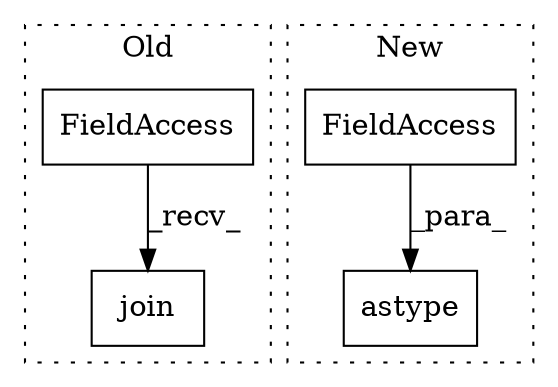 digraph G {
subgraph cluster0 {
1 [label="join" a="32" s="2900,3006" l="5,1" shape="box"];
3 [label="FieldAccess" a="22" s="2892" l="7" shape="box"];
label = "Old";
style="dotted";
}
subgraph cluster1 {
2 [label="astype" a="32" s="3730,3748" l="7,1" shape="box"];
4 [label="FieldAccess" a="22" s="3737" l="11" shape="box"];
label = "New";
style="dotted";
}
3 -> 1 [label="_recv_"];
4 -> 2 [label="_para_"];
}